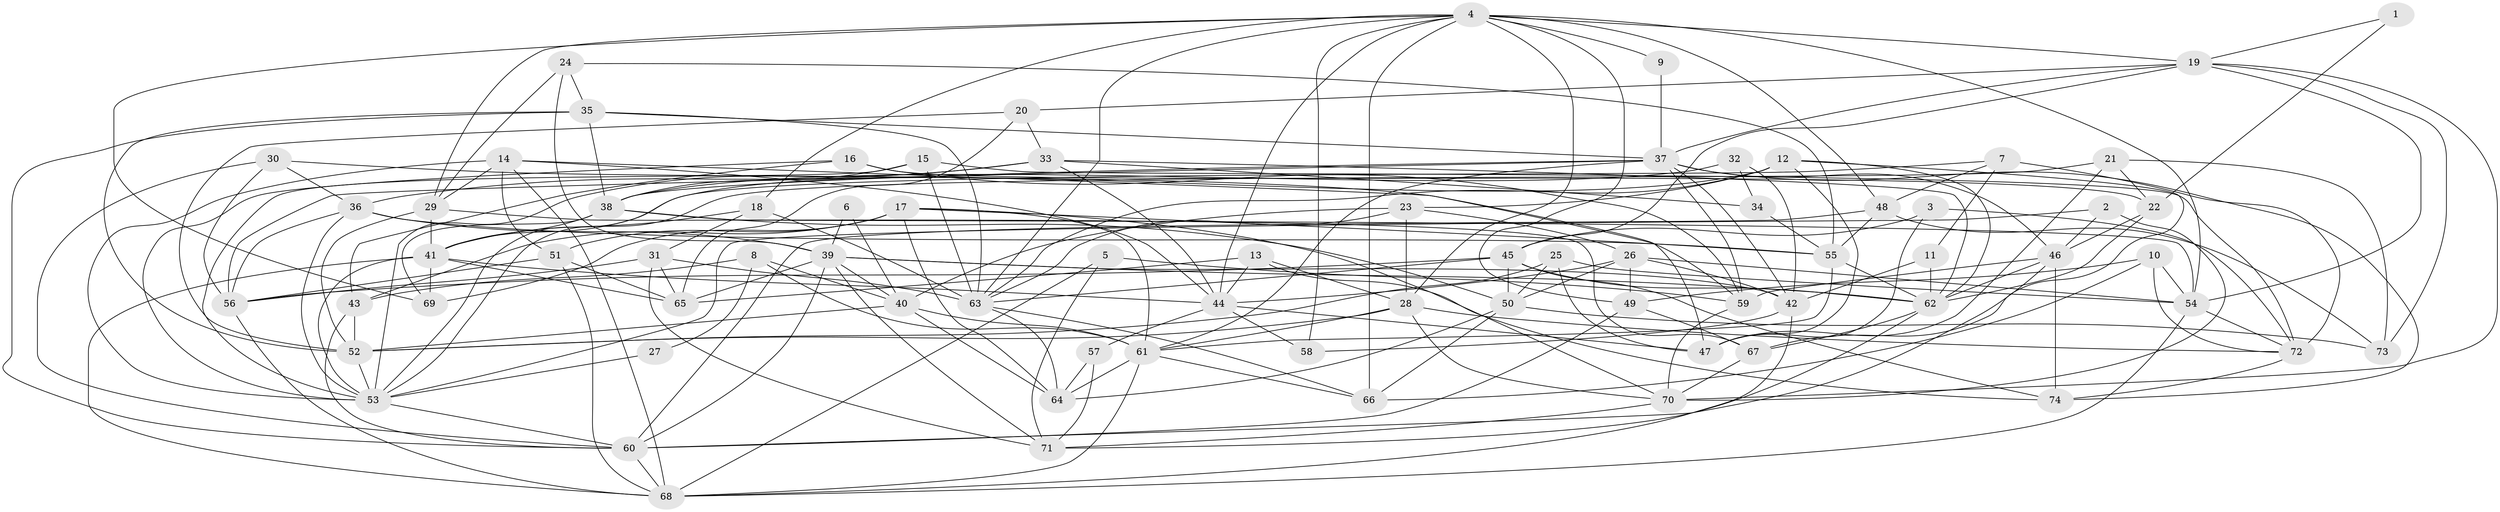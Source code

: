 // original degree distribution, {5: 0.16891891891891891, 2: 0.12837837837837837, 4: 0.25675675675675674, 3: 0.2905405405405405, 8: 0.013513513513513514, 9: 0.006756756756756757, 6: 0.11486486486486487, 7: 0.02027027027027027}
// Generated by graph-tools (version 1.1) at 2025/26/03/09/25 03:26:21]
// undirected, 74 vertices, 214 edges
graph export_dot {
graph [start="1"]
  node [color=gray90,style=filled];
  1;
  2;
  3;
  4;
  5;
  6;
  7;
  8;
  9;
  10;
  11;
  12;
  13;
  14;
  15;
  16;
  17;
  18;
  19;
  20;
  21;
  22;
  23;
  24;
  25;
  26;
  27;
  28;
  29;
  30;
  31;
  32;
  33;
  34;
  35;
  36;
  37;
  38;
  39;
  40;
  41;
  42;
  43;
  44;
  45;
  46;
  47;
  48;
  49;
  50;
  51;
  52;
  53;
  54;
  55;
  56;
  57;
  58;
  59;
  60;
  61;
  62;
  63;
  64;
  65;
  66;
  67;
  68;
  69;
  70;
  71;
  72;
  73;
  74;
  1 -- 19 [weight=1.0];
  1 -- 22 [weight=1.0];
  2 -- 46 [weight=1.0];
  2 -- 53 [weight=1.0];
  2 -- 70 [weight=1.0];
  3 -- 45 [weight=1.0];
  3 -- 47 [weight=1.0];
  3 -- 72 [weight=1.0];
  4 -- 9 [weight=1.0];
  4 -- 18 [weight=1.0];
  4 -- 19 [weight=1.0];
  4 -- 28 [weight=1.0];
  4 -- 29 [weight=1.0];
  4 -- 44 [weight=1.0];
  4 -- 48 [weight=2.0];
  4 -- 49 [weight=1.0];
  4 -- 54 [weight=1.0];
  4 -- 58 [weight=1.0];
  4 -- 63 [weight=1.0];
  4 -- 66 [weight=1.0];
  4 -- 69 [weight=1.0];
  5 -- 59 [weight=1.0];
  5 -- 68 [weight=1.0];
  5 -- 71 [weight=1.0];
  6 -- 39 [weight=1.0];
  6 -- 40 [weight=1.0];
  7 -- 11 [weight=1.0];
  7 -- 41 [weight=1.0];
  7 -- 48 [weight=1.0];
  7 -- 72 [weight=1.0];
  8 -- 27 [weight=1.0];
  8 -- 40 [weight=1.0];
  8 -- 43 [weight=1.0];
  8 -- 61 [weight=1.0];
  9 -- 37 [weight=1.0];
  10 -- 49 [weight=1.0];
  10 -- 54 [weight=1.0];
  10 -- 66 [weight=1.0];
  10 -- 72 [weight=1.0];
  11 -- 42 [weight=1.0];
  11 -- 62 [weight=1.0];
  12 -- 23 [weight=1.0];
  12 -- 47 [weight=1.0];
  12 -- 53 [weight=1.0];
  12 -- 62 [weight=1.0];
  12 -- 63 [weight=1.0];
  12 -- 67 [weight=1.0];
  13 -- 28 [weight=1.0];
  13 -- 44 [weight=1.0];
  13 -- 65 [weight=1.0];
  13 -- 74 [weight=1.0];
  14 -- 29 [weight=1.0];
  14 -- 44 [weight=1.0];
  14 -- 47 [weight=1.0];
  14 -- 51 [weight=1.0];
  14 -- 53 [weight=1.0];
  14 -- 68 [weight=1.0];
  15 -- 38 [weight=1.0];
  15 -- 53 [weight=1.0];
  15 -- 63 [weight=1.0];
  15 -- 72 [weight=1.0];
  16 -- 22 [weight=1.0];
  16 -- 43 [weight=1.0];
  16 -- 53 [weight=1.0];
  16 -- 59 [weight=1.0];
  17 -- 43 [weight=1.0];
  17 -- 51 [weight=1.0];
  17 -- 55 [weight=1.0];
  17 -- 61 [weight=2.0];
  17 -- 64 [weight=1.0];
  17 -- 69 [weight=1.0];
  17 -- 70 [weight=1.0];
  18 -- 31 [weight=1.0];
  18 -- 41 [weight=1.0];
  18 -- 63 [weight=1.0];
  19 -- 20 [weight=1.0];
  19 -- 37 [weight=1.0];
  19 -- 45 [weight=1.0];
  19 -- 54 [weight=1.0];
  19 -- 70 [weight=1.0];
  19 -- 73 [weight=1.0];
  20 -- 33 [weight=1.0];
  20 -- 52 [weight=1.0];
  20 -- 65 [weight=1.0];
  21 -- 22 [weight=1.0];
  21 -- 47 [weight=1.0];
  21 -- 53 [weight=1.0];
  21 -- 73 [weight=1.0];
  22 -- 46 [weight=1.0];
  22 -- 62 [weight=1.0];
  23 -- 26 [weight=1.0];
  23 -- 28 [weight=1.0];
  23 -- 40 [weight=1.0];
  23 -- 63 [weight=1.0];
  24 -- 29 [weight=1.0];
  24 -- 35 [weight=1.0];
  24 -- 39 [weight=1.0];
  24 -- 55 [weight=1.0];
  25 -- 47 [weight=1.0];
  25 -- 50 [weight=1.0];
  25 -- 52 [weight=1.0];
  25 -- 54 [weight=1.0];
  26 -- 42 [weight=1.0];
  26 -- 44 [weight=1.0];
  26 -- 49 [weight=1.0];
  26 -- 50 [weight=1.0];
  26 -- 54 [weight=1.0];
  27 -- 53 [weight=1.0];
  28 -- 52 [weight=1.0];
  28 -- 61 [weight=1.0];
  28 -- 70 [weight=1.0];
  28 -- 72 [weight=1.0];
  29 -- 41 [weight=1.0];
  29 -- 52 [weight=1.0];
  29 -- 67 [weight=1.0];
  30 -- 36 [weight=1.0];
  30 -- 56 [weight=1.0];
  30 -- 59 [weight=1.0];
  30 -- 60 [weight=1.0];
  31 -- 56 [weight=1.0];
  31 -- 63 [weight=1.0];
  31 -- 65 [weight=1.0];
  31 -- 71 [weight=1.0];
  32 -- 34 [weight=1.0];
  32 -- 38 [weight=1.0];
  32 -- 42 [weight=1.0];
  33 -- 34 [weight=1.0];
  33 -- 36 [weight=1.0];
  33 -- 44 [weight=1.0];
  33 -- 53 [weight=1.0];
  33 -- 62 [weight=1.0];
  34 -- 55 [weight=1.0];
  35 -- 37 [weight=1.0];
  35 -- 38 [weight=1.0];
  35 -- 52 [weight=1.0];
  35 -- 60 [weight=1.0];
  35 -- 63 [weight=1.0];
  36 -- 39 [weight=1.0];
  36 -- 53 [weight=1.0];
  36 -- 55 [weight=1.0];
  36 -- 56 [weight=1.0];
  37 -- 38 [weight=1.0];
  37 -- 42 [weight=1.0];
  37 -- 46 [weight=1.0];
  37 -- 56 [weight=1.0];
  37 -- 59 [weight=2.0];
  37 -- 61 [weight=1.0];
  37 -- 74 [weight=1.0];
  38 -- 41 [weight=1.0];
  38 -- 50 [weight=1.0];
  38 -- 54 [weight=1.0];
  38 -- 69 [weight=1.0];
  39 -- 40 [weight=1.0];
  39 -- 42 [weight=1.0];
  39 -- 60 [weight=1.0];
  39 -- 62 [weight=1.0];
  39 -- 65 [weight=1.0];
  39 -- 71 [weight=1.0];
  40 -- 52 [weight=1.0];
  40 -- 61 [weight=1.0];
  40 -- 64 [weight=1.0];
  41 -- 44 [weight=1.0];
  41 -- 53 [weight=1.0];
  41 -- 65 [weight=1.0];
  41 -- 68 [weight=1.0];
  41 -- 69 [weight=1.0];
  42 -- 58 [weight=1.0];
  42 -- 68 [weight=1.0];
  43 -- 52 [weight=2.0];
  43 -- 60 [weight=1.0];
  44 -- 47 [weight=1.0];
  44 -- 57 [weight=1.0];
  44 -- 58 [weight=1.0];
  45 -- 50 [weight=1.0];
  45 -- 56 [weight=1.0];
  45 -- 62 [weight=1.0];
  45 -- 63 [weight=1.0];
  45 -- 74 [weight=1.0];
  46 -- 59 [weight=1.0];
  46 -- 60 [weight=1.0];
  46 -- 62 [weight=1.0];
  46 -- 74 [weight=1.0];
  48 -- 55 [weight=1.0];
  48 -- 60 [weight=1.0];
  48 -- 73 [weight=1.0];
  49 -- 60 [weight=1.0];
  49 -- 67 [weight=1.0];
  50 -- 64 [weight=1.0];
  50 -- 66 [weight=1.0];
  50 -- 73 [weight=1.0];
  51 -- 56 [weight=1.0];
  51 -- 65 [weight=1.0];
  51 -- 68 [weight=1.0];
  52 -- 53 [weight=1.0];
  53 -- 60 [weight=1.0];
  54 -- 68 [weight=1.0];
  54 -- 72 [weight=1.0];
  55 -- 61 [weight=1.0];
  55 -- 62 [weight=1.0];
  56 -- 68 [weight=1.0];
  57 -- 64 [weight=2.0];
  57 -- 71 [weight=1.0];
  59 -- 70 [weight=1.0];
  60 -- 68 [weight=1.0];
  61 -- 64 [weight=1.0];
  61 -- 66 [weight=1.0];
  61 -- 68 [weight=1.0];
  62 -- 67 [weight=1.0];
  62 -- 71 [weight=1.0];
  63 -- 64 [weight=1.0];
  63 -- 66 [weight=1.0];
  67 -- 70 [weight=1.0];
  70 -- 71 [weight=1.0];
  72 -- 74 [weight=1.0];
}
